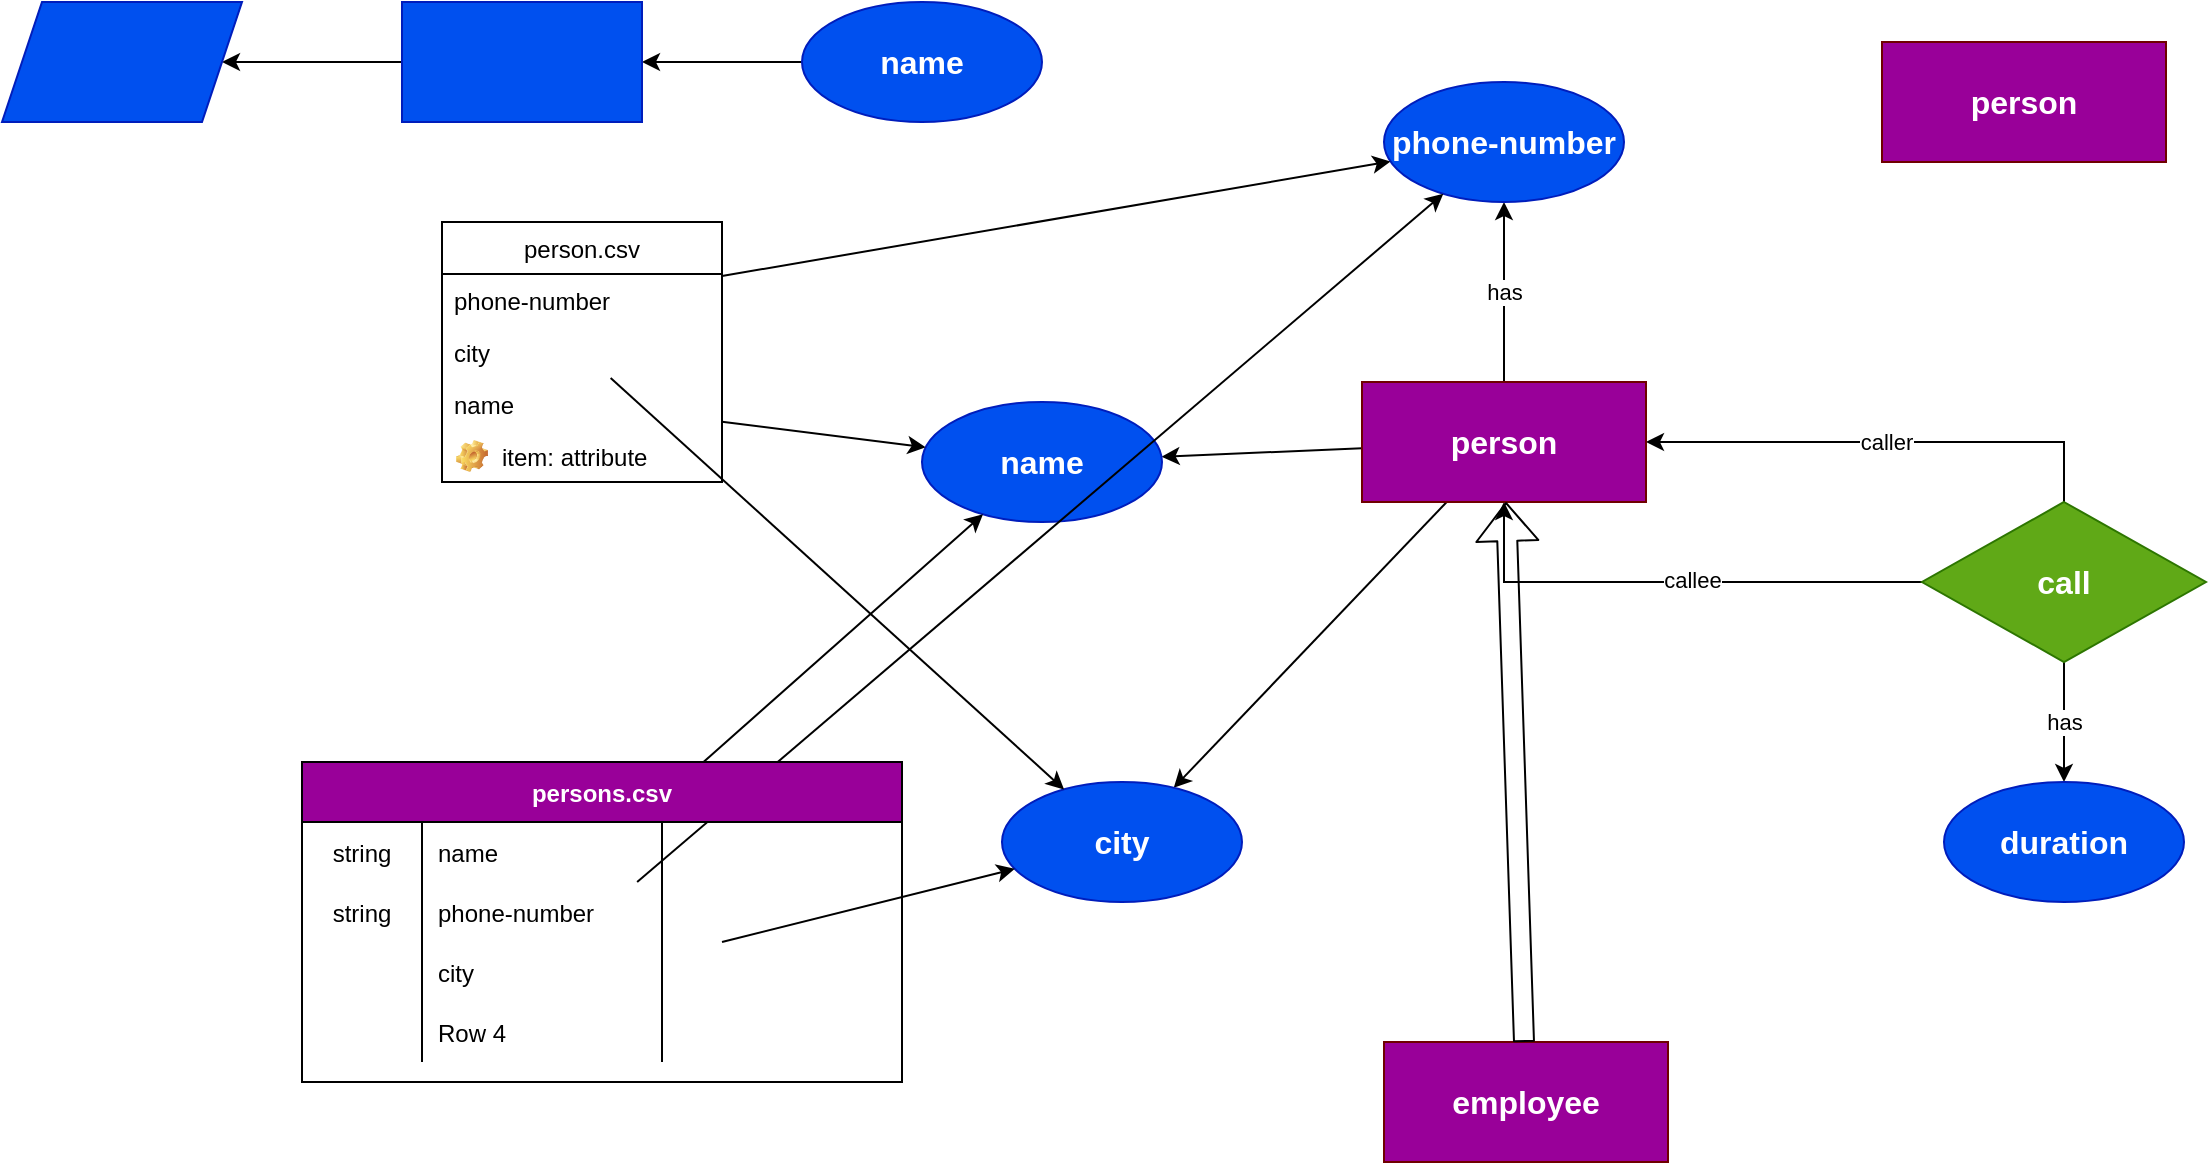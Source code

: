 <mxfile version="13.7.9" type="device"><diagram id="UcB8Cm-S5UI26IRLJU2P" name="Page-1"><mxGraphModel dx="1936" dy="806" grid="1" gridSize="10" guides="1" tooltips="1" connect="1" arrows="1" fold="1" page="1" pageScale="1" pageWidth="850" pageHeight="1100" math="0" shadow="0"><root><mxCell id="0"/><mxCell id="1" parent="0"/><mxCell id="7AwRA0YWvbKQfGG15xjz-5" value="has" style="rounded=0;orthogonalLoop=1;jettySize=auto;html=1;" parent="1" source="7AwRA0YWvbKQfGG15xjz-6" target="7AwRA0YWvbKQfGG15xjz-4" edge="1"><mxGeometry relative="1" as="geometry"><mxPoint x="120" y="160" as="sourcePoint"/></mxGeometry></mxCell><mxCell id="7AwRA0YWvbKQfGG15xjz-7" style="edgeStyle=orthogonalEdgeStyle;rounded=0;orthogonalLoop=1;jettySize=auto;html=1;entryX=0.5;entryY=1;entryDx=0;entryDy=0;" parent="1" source="7AwRA0YWvbKQfGG15xjz-2" target="7AwRA0YWvbKQfGG15xjz-6" edge="1"><mxGeometry relative="1" as="geometry"/></mxCell><mxCell id="7AwRA0YWvbKQfGG15xjz-11" value="callee" style="edgeLabel;html=1;align=center;verticalAlign=middle;resizable=0;points=[];" parent="7AwRA0YWvbKQfGG15xjz-7" vertex="1" connectable="0"><mxGeometry x="-0.076" y="-1" relative="1" as="geometry"><mxPoint as="offset"/></mxGeometry></mxCell><mxCell id="7AwRA0YWvbKQfGG15xjz-8" value="caller" style="edgeStyle=orthogonalEdgeStyle;rounded=0;orthogonalLoop=1;jettySize=auto;html=1;entryX=1;entryY=0.5;entryDx=0;entryDy=0;exitX=0.5;exitY=0;exitDx=0;exitDy=0;" parent="1" source="7AwRA0YWvbKQfGG15xjz-2" target="7AwRA0YWvbKQfGG15xjz-6" edge="1"><mxGeometry relative="1" as="geometry"/></mxCell><mxCell id="7AwRA0YWvbKQfGG15xjz-10" value="has" style="rounded=0;orthogonalLoop=1;jettySize=auto;html=1;" parent="1" source="7AwRA0YWvbKQfGG15xjz-2" target="7AwRA0YWvbKQfGG15xjz-9" edge="1"><mxGeometry relative="1" as="geometry"/></mxCell><object label="call" placeholders="1" name="" sub="relation" id="7AwRA0YWvbKQfGG15xjz-2"><mxCell style="rhombus;whiteSpace=wrap;html=1;strokeColor=#2D7600;fontSize=16;fillColor=#60a917;fontColor=#ffffff;fontStyle=1" parent="1" vertex="1"><mxGeometry x="480" y="280" width="142" height="80" as="geometry"/></mxCell></object><object label="phone-number" placeholders="1" name="" sub="string" id="7AwRA0YWvbKQfGG15xjz-4"><mxCell style="ellipse;whiteSpace=wrap;html=1;fillColor=#0050ef;fontColor=#ffffff;fontSize=16;strokeColor=#001DBC;fontStyle=1" parent="1" vertex="1"><mxGeometry x="211" y="70" width="120" height="60" as="geometry"/></mxCell></object><mxCell id="7AwRA0YWvbKQfGG15xjz-17" style="rounded=0;orthogonalLoop=1;jettySize=auto;html=1;" parent="1" source="7AwRA0YWvbKQfGG15xjz-6" target="7AwRA0YWvbKQfGG15xjz-18" edge="1"><mxGeometry relative="1" as="geometry"><mxPoint x="90" y="320" as="targetPoint"/></mxGeometry></mxCell><mxCell id="7AwRA0YWvbKQfGG15xjz-20" style="rounded=0;orthogonalLoop=1;jettySize=auto;html=1;" parent="1" source="7AwRA0YWvbKQfGG15xjz-6" target="7AwRA0YWvbKQfGG15xjz-19" edge="1"><mxGeometry relative="1" as="geometry"/></mxCell><object label="person" placeholders="1" name="" sub="entity" id="7AwRA0YWvbKQfGG15xjz-6"><mxCell style="rectangle;whiteSpace=wrap;html=1;perimeter=rectanglePerimeter;fontSize=16;fontColor=#ffffff;strokeColor=#6F0000;fontStyle=1;fillColor=#990099;" parent="1" vertex="1"><mxGeometry x="200" y="220" width="142" height="60" as="geometry"/></mxCell></object><object label="duration" placeholders="1" name="" sub="string" id="7AwRA0YWvbKQfGG15xjz-9"><mxCell style="ellipse;whiteSpace=wrap;html=1;fillColor=#0050ef;fontColor=#ffffff;fontSize=16;strokeColor=#001DBC;fontStyle=1" parent="1" vertex="1"><mxGeometry x="491" y="420" width="120" height="60" as="geometry"/></mxCell></object><object label="name" placeholders="1" name="" sub="string" id="7AwRA0YWvbKQfGG15xjz-18"><mxCell style="ellipse;whiteSpace=wrap;html=1;fillColor=#0050ef;fontColor=#ffffff;fontSize=16;strokeColor=#001DBC;fontStyle=1" parent="1" vertex="1"><mxGeometry x="-20" y="230" width="120" height="60" as="geometry"/></mxCell></object><object label="city" placeholders="1" name="" sub="string" id="7AwRA0YWvbKQfGG15xjz-19"><mxCell style="ellipse;whiteSpace=wrap;html=1;fillColor=#0050ef;fontColor=#ffffff;fontSize=16;strokeColor=#001DBC;fontStyle=1" parent="1" vertex="1"><mxGeometry x="20" y="420" width="120" height="60" as="geometry"/></mxCell></object><mxCell id="7AwRA0YWvbKQfGG15xjz-22" style="edgeStyle=none;rounded=0;orthogonalLoop=1;jettySize=auto;html=1;" parent="1" source="7AwRA0YWvbKQfGG15xjz-14" target="7AwRA0YWvbKQfGG15xjz-18" edge="1"><mxGeometry relative="1" as="geometry"/></mxCell><mxCell id="7AwRA0YWvbKQfGG15xjz-23" style="edgeStyle=none;rounded=0;orthogonalLoop=1;jettySize=auto;html=1;" parent="1" source="7AwRA0YWvbKQfGG15xjz-15" target="7AwRA0YWvbKQfGG15xjz-19" edge="1"><mxGeometry relative="1" as="geometry"/></mxCell><mxCell id="7AwRA0YWvbKQfGG15xjz-24" style="edgeStyle=none;rounded=0;orthogonalLoop=1;jettySize=auto;html=1;" parent="1" source="7AwRA0YWvbKQfGG15xjz-13" target="7AwRA0YWvbKQfGG15xjz-4" edge="1"><mxGeometry relative="1" as="geometry"><mxPoint x="240" y="30" as="targetPoint"/></mxGeometry></mxCell><object label="person.csv" tags="csv data" id="7AwRA0YWvbKQfGG15xjz-12"><mxCell style="swimlane;fontStyle=0;childLayout=stackLayout;horizontal=1;startSize=26;fillColor=none;horizontalStack=0;resizeParent=1;resizeParentMax=0;resizeLast=0;collapsible=1;marginBottom=0;" parent="1" vertex="1"><mxGeometry x="-260" y="140" width="140" height="130" as="geometry"/></mxCell></object><mxCell id="7AwRA0YWvbKQfGG15xjz-13" value="phone-number" style="text;strokeColor=none;fillColor=none;align=left;verticalAlign=top;spacingLeft=4;spacingRight=4;overflow=hidden;rotatable=0;points=[[0,0.5],[1,0.5]];portConstraint=eastwest;" parent="7AwRA0YWvbKQfGG15xjz-12" vertex="1"><mxGeometry y="26" width="140" height="26" as="geometry"/></mxCell><mxCell id="7AwRA0YWvbKQfGG15xjz-15" value="city" style="text;strokeColor=none;fillColor=none;align=left;verticalAlign=top;spacingLeft=4;spacingRight=4;overflow=hidden;rotatable=0;points=[[0,0.5],[1,0.5]];portConstraint=eastwest;" parent="7AwRA0YWvbKQfGG15xjz-12" vertex="1"><mxGeometry y="52" width="140" height="26" as="geometry"/></mxCell><mxCell id="7AwRA0YWvbKQfGG15xjz-14" value="name" style="text;strokeColor=none;fillColor=none;align=left;verticalAlign=top;spacingLeft=4;spacingRight=4;overflow=hidden;rotatable=0;points=[[0,0.5],[1,0.5]];portConstraint=eastwest;" parent="7AwRA0YWvbKQfGG15xjz-12" vertex="1"><mxGeometry y="78" width="140" height="26" as="geometry"/></mxCell><mxCell id="7AwRA0YWvbKQfGG15xjz-25" value="item: attribute" style="label;fontStyle=0;strokeColor=none;fillColor=none;align=left;verticalAlign=top;overflow=hidden;spacingLeft=28;spacingRight=4;rotatable=0;points=[[0,0.5],[1,0.5]];portConstraint=eastwest;imageWidth=16;imageHeight=16;image=img/clipart/Gear_128x128.png" parent="7AwRA0YWvbKQfGG15xjz-12" vertex="1"><mxGeometry y="104" width="140" height="26" as="geometry"/></mxCell><mxCell id="7AwRA0YWvbKQfGG15xjz-47" style="edgeStyle=none;rounded=0;orthogonalLoop=1;jettySize=auto;html=1;" parent="1" source="7AwRA0YWvbKQfGG15xjz-42" target="7AwRA0YWvbKQfGG15xjz-19" edge="1"><mxGeometry relative="1" as="geometry"/></mxCell><mxCell id="7AwRA0YWvbKQfGG15xjz-46" style="edgeStyle=none;rounded=0;orthogonalLoop=1;jettySize=auto;html=1;" parent="1" source="7AwRA0YWvbKQfGG15xjz-39" target="7AwRA0YWvbKQfGG15xjz-4" edge="1"><mxGeometry relative="1" as="geometry"/></mxCell><mxCell id="7AwRA0YWvbKQfGG15xjz-45" style="edgeStyle=none;rounded=0;orthogonalLoop=1;jettySize=auto;html=1;" parent="1" source="7AwRA0YWvbKQfGG15xjz-33" target="7AwRA0YWvbKQfGG15xjz-18" edge="1"><mxGeometry relative="1" as="geometry"/></mxCell><object label="persons.csv" tags="csv data" id="7AwRA0YWvbKQfGG15xjz-26"><mxCell style="shape=table;startSize=30;container=1;collapsible=1;childLayout=tableLayout;fixedRows=1;rowLines=0;fontStyle=1;align=center;resizeLast=1;fillColor=#990099;fontColor=#FFFFFF;" parent="1" vertex="1"><mxGeometry x="-330" y="410" width="300" height="160" as="geometry"/></mxCell></object><mxCell id="7AwRA0YWvbKQfGG15xjz-33" value="" style="shape=partialRectangle;collapsible=0;dropTarget=0;pointerEvents=0;fillColor=none;top=0;left=0;bottom=0;right=0;points=[[0,0.5],[1,0.5]];portConstraint=eastwest;" parent="7AwRA0YWvbKQfGG15xjz-26" vertex="1"><mxGeometry y="30" width="300" height="30" as="geometry"/></mxCell><mxCell id="7AwRA0YWvbKQfGG15xjz-34" value="string" style="shape=partialRectangle;connectable=0;fillColor=none;top=0;left=0;bottom=0;right=0;editable=1;overflow=hidden;" parent="7AwRA0YWvbKQfGG15xjz-33" vertex="1"><mxGeometry width="60" height="30" as="geometry"/></mxCell><mxCell id="7AwRA0YWvbKQfGG15xjz-35" value="name" style="shape=partialRectangle;connectable=0;fillColor=none;top=0;left=0;bottom=0;right=0;align=left;spacingLeft=6;overflow=hidden;" parent="7AwRA0YWvbKQfGG15xjz-33" vertex="1"><mxGeometry x="60" width="120" height="30" as="geometry"/></mxCell><mxCell id="7AwRA0YWvbKQfGG15xjz-48" style="shape=partialRectangle;connectable=0;fillColor=none;top=0;left=0;bottom=0;right=0;align=left;spacingLeft=6;overflow=hidden;" parent="7AwRA0YWvbKQfGG15xjz-33" vertex="1"><mxGeometry x="180" width="120" height="30" as="geometry"/></mxCell><mxCell id="7AwRA0YWvbKQfGG15xjz-39" style="shape=partialRectangle;collapsible=0;dropTarget=0;pointerEvents=0;fillColor=none;top=0;left=0;bottom=0;right=0;points=[[0,0.5],[1,0.5]];portConstraint=eastwest;" parent="7AwRA0YWvbKQfGG15xjz-26" vertex="1"><mxGeometry y="60" width="300" height="30" as="geometry"/></mxCell><mxCell id="7AwRA0YWvbKQfGG15xjz-40" value="string" style="shape=partialRectangle;connectable=0;fillColor=none;top=0;left=0;bottom=0;right=0;editable=1;overflow=hidden;" parent="7AwRA0YWvbKQfGG15xjz-39" vertex="1"><mxGeometry width="60" height="30" as="geometry"/></mxCell><mxCell id="7AwRA0YWvbKQfGG15xjz-41" value="phone-number" style="shape=partialRectangle;connectable=0;fillColor=none;top=0;left=0;bottom=0;right=0;align=left;spacingLeft=6;overflow=hidden;" parent="7AwRA0YWvbKQfGG15xjz-39" vertex="1"><mxGeometry x="60" width="120" height="30" as="geometry"/></mxCell><mxCell id="7AwRA0YWvbKQfGG15xjz-49" style="shape=partialRectangle;connectable=0;fillColor=none;top=0;left=0;bottom=0;right=0;align=left;spacingLeft=6;overflow=hidden;" parent="7AwRA0YWvbKQfGG15xjz-39" vertex="1"><mxGeometry x="180" width="120" height="30" as="geometry"/></mxCell><mxCell id="7AwRA0YWvbKQfGG15xjz-42" style="shape=partialRectangle;collapsible=0;dropTarget=0;pointerEvents=0;fillColor=none;top=0;left=0;bottom=0;right=0;points=[[0,0.5],[1,0.5]];portConstraint=eastwest;" parent="7AwRA0YWvbKQfGG15xjz-26" vertex="1"><mxGeometry y="90" width="300" height="30" as="geometry"/></mxCell><mxCell id="7AwRA0YWvbKQfGG15xjz-43" style="shape=partialRectangle;connectable=0;fillColor=none;top=0;left=0;bottom=0;right=0;editable=1;overflow=hidden;" parent="7AwRA0YWvbKQfGG15xjz-42" vertex="1"><mxGeometry width="60" height="30" as="geometry"/></mxCell><mxCell id="7AwRA0YWvbKQfGG15xjz-44" value="city" style="shape=partialRectangle;connectable=0;fillColor=none;top=0;left=0;bottom=0;right=0;align=left;spacingLeft=6;overflow=hidden;" parent="7AwRA0YWvbKQfGG15xjz-42" vertex="1"><mxGeometry x="60" width="120" height="30" as="geometry"/></mxCell><mxCell id="7AwRA0YWvbKQfGG15xjz-50" style="shape=partialRectangle;connectable=0;fillColor=none;top=0;left=0;bottom=0;right=0;align=left;spacingLeft=6;overflow=hidden;" parent="7AwRA0YWvbKQfGG15xjz-42" vertex="1"><mxGeometry x="180" width="120" height="30" as="geometry"/></mxCell><mxCell id="7AwRA0YWvbKQfGG15xjz-36" value="" style="shape=partialRectangle;collapsible=0;dropTarget=0;pointerEvents=0;fillColor=none;top=0;left=0;bottom=0;right=0;points=[[0,0.5],[1,0.5]];portConstraint=eastwest;" parent="7AwRA0YWvbKQfGG15xjz-26" vertex="1"><mxGeometry y="120" width="300" height="30" as="geometry"/></mxCell><mxCell id="7AwRA0YWvbKQfGG15xjz-37" value="" style="shape=partialRectangle;connectable=0;fillColor=none;top=0;left=0;bottom=0;right=0;editable=1;overflow=hidden;" parent="7AwRA0YWvbKQfGG15xjz-36" vertex="1"><mxGeometry width="60" height="30" as="geometry"/></mxCell><mxCell id="7AwRA0YWvbKQfGG15xjz-38" value="Row 4" style="shape=partialRectangle;connectable=0;fillColor=none;top=0;left=0;bottom=0;right=0;align=left;spacingLeft=6;overflow=hidden;" parent="7AwRA0YWvbKQfGG15xjz-36" vertex="1"><mxGeometry x="60" width="120" height="30" as="geometry"/></mxCell><mxCell id="7AwRA0YWvbKQfGG15xjz-51" style="shape=partialRectangle;connectable=0;fillColor=none;top=0;left=0;bottom=0;right=0;align=left;spacingLeft=6;overflow=hidden;" parent="7AwRA0YWvbKQfGG15xjz-36" vertex="1"><mxGeometry x="180" width="120" height="30" as="geometry"/></mxCell><mxCell id="RGZpFQBDa7sOHcz6elTq-3" value="" style="edgeStyle=orthogonalEdgeStyle;rounded=0;orthogonalLoop=1;jettySize=auto;html=1;" parent="1" source="7AwRA0YWvbKQfGG15xjz-52" target="RGZpFQBDa7sOHcz6elTq-2" edge="1"><mxGeometry relative="1" as="geometry"/></mxCell><object label="name" placeholders="1" name="" sub="attribute" value="string" id="7AwRA0YWvbKQfGG15xjz-52"><mxCell style="ellipse;whiteSpace=wrap;html=1;fillColor=#0050ef;fontColor=#ffffff;fontSize=16;strokeColor=#001DBC;fontStyle=1" parent="1" vertex="1"><mxGeometry x="-80" y="30" width="120" height="60" as="geometry"/></mxCell></object><object label="person" placeholders="1" name="" sub="entity" id="7AwRA0YWvbKQfGG15xjz-53"><mxCell style="rectangle;whiteSpace=wrap;html=1;perimeter=rectanglePerimeter;fontSize=16;fontColor=#ffffff;strokeColor=#6F0000;fontStyle=1;fillColor=#990099;" parent="1" vertex="1"><mxGeometry x="460" y="50" width="142" height="60" as="geometry"/></mxCell></object><object label="employee" placeholders="1" name="" sub="entity" id="7AwRA0YWvbKQfGG15xjz-54"><mxCell style="rectangle;whiteSpace=wrap;html=1;perimeter=rectanglePerimeter;fontSize=16;fontColor=#ffffff;strokeColor=#6F0000;fontStyle=1;fillColor=#990099;" parent="1" vertex="1"><mxGeometry x="211" y="550" width="142" height="60" as="geometry"/></mxCell></object><mxCell id="XRZDNIp4FdPaQkeFJEqB-2" value="" style="edgeStyle=orthogonalEdgeStyle;rounded=0;orthogonalLoop=1;jettySize=auto;html=1;" parent="1" source="RGZpFQBDa7sOHcz6elTq-2" target="XRZDNIp4FdPaQkeFJEqB-1" edge="1"><mxGeometry relative="1" as="geometry"/></mxCell><UserObject label="" tags="" id="RGZpFQBDa7sOHcz6elTq-2"><mxCell style="whiteSpace=wrap;html=1;fontSize=16;fontColor=#ffffff;fontStyle=1;strokeColor=#001DBC;fillColor=#0050ef;" parent="1" vertex="1"><mxGeometry x="-280" y="30" width="120" height="60" as="geometry"/></mxCell></UserObject><mxCell id="XRZDNIp4FdPaQkeFJEqB-1" value="" style="shape=parallelogram;perimeter=parallelogramPerimeter;whiteSpace=wrap;html=1;fixedSize=1;fontSize=16;fontColor=#ffffff;fontStyle=1;strokeColor=#001DBC;fillColor=#0050ef;" parent="1" vertex="1"><mxGeometry x="-480" y="30" width="120" height="60" as="geometry"/></mxCell><mxCell id="kfFid8MjaNfOi_13skXY-1" value="" style="shape=flexArrow;endArrow=classic;html=1;" edge="1" parent="1" source="7AwRA0YWvbKQfGG15xjz-54" target="7AwRA0YWvbKQfGG15xjz-6"><mxGeometry width="50" height="50" relative="1" as="geometry"><mxPoint x="190" y="440" as="sourcePoint"/><mxPoint x="240" y="390" as="targetPoint"/></mxGeometry></mxCell></root></mxGraphModel></diagram></mxfile>